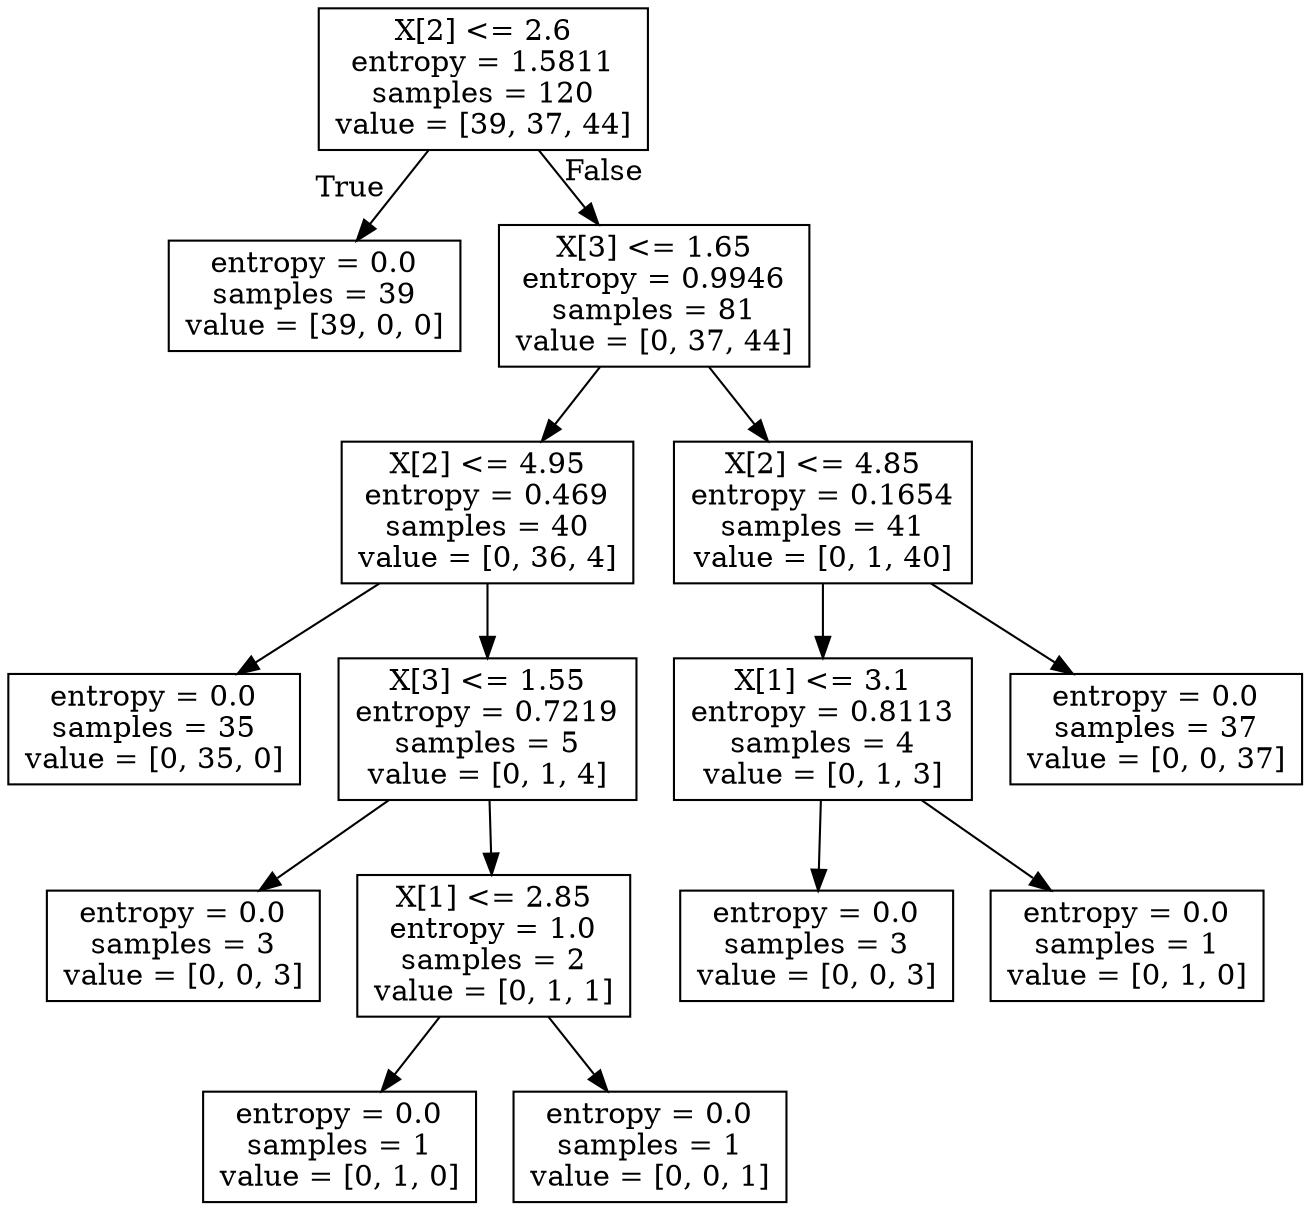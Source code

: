 digraph Tree {
node [shape=box] ;
0 [label="X[2] <= 2.6\nentropy = 1.5811\nsamples = 120\nvalue = [39, 37, 44]"] ;
1 [label="entropy = 0.0\nsamples = 39\nvalue = [39, 0, 0]"] ;
0 -> 1 [labeldistance=2.5, labelangle=45, headlabel="True"] ;
2 [label="X[3] <= 1.65\nentropy = 0.9946\nsamples = 81\nvalue = [0, 37, 44]"] ;
0 -> 2 [labeldistance=2.5, labelangle=-45, headlabel="False"] ;
3 [label="X[2] <= 4.95\nentropy = 0.469\nsamples = 40\nvalue = [0, 36, 4]"] ;
2 -> 3 ;
4 [label="entropy = 0.0\nsamples = 35\nvalue = [0, 35, 0]"] ;
3 -> 4 ;
5 [label="X[3] <= 1.55\nentropy = 0.7219\nsamples = 5\nvalue = [0, 1, 4]"] ;
3 -> 5 ;
6 [label="entropy = 0.0\nsamples = 3\nvalue = [0, 0, 3]"] ;
5 -> 6 ;
7 [label="X[1] <= 2.85\nentropy = 1.0\nsamples = 2\nvalue = [0, 1, 1]"] ;
5 -> 7 ;
8 [label="entropy = 0.0\nsamples = 1\nvalue = [0, 1, 0]"] ;
7 -> 8 ;
9 [label="entropy = 0.0\nsamples = 1\nvalue = [0, 0, 1]"] ;
7 -> 9 ;
10 [label="X[2] <= 4.85\nentropy = 0.1654\nsamples = 41\nvalue = [0, 1, 40]"] ;
2 -> 10 ;
11 [label="X[1] <= 3.1\nentropy = 0.8113\nsamples = 4\nvalue = [0, 1, 3]"] ;
10 -> 11 ;
12 [label="entropy = 0.0\nsamples = 3\nvalue = [0, 0, 3]"] ;
11 -> 12 ;
13 [label="entropy = 0.0\nsamples = 1\nvalue = [0, 1, 0]"] ;
11 -> 13 ;
14 [label="entropy = 0.0\nsamples = 37\nvalue = [0, 0, 37]"] ;
10 -> 14 ;
}